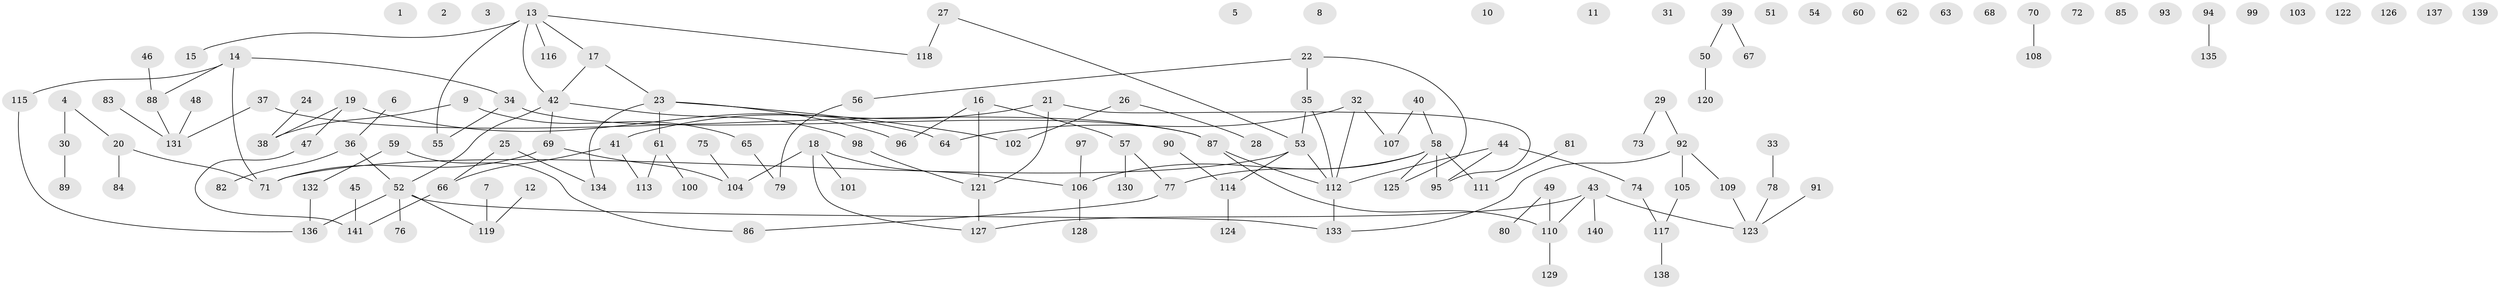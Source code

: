 // coarse degree distribution, {0: 0.24752475247524752, 2: 0.2376237623762376, 1: 0.2079207920792079, 6: 0.039603960396039604, 3: 0.1782178217821782, 4: 0.039603960396039604, 5: 0.0297029702970297, 7: 0.019801980198019802}
// Generated by graph-tools (version 1.1) at 2025/23/03/03/25 07:23:26]
// undirected, 141 vertices, 137 edges
graph export_dot {
graph [start="1"]
  node [color=gray90,style=filled];
  1;
  2;
  3;
  4;
  5;
  6;
  7;
  8;
  9;
  10;
  11;
  12;
  13;
  14;
  15;
  16;
  17;
  18;
  19;
  20;
  21;
  22;
  23;
  24;
  25;
  26;
  27;
  28;
  29;
  30;
  31;
  32;
  33;
  34;
  35;
  36;
  37;
  38;
  39;
  40;
  41;
  42;
  43;
  44;
  45;
  46;
  47;
  48;
  49;
  50;
  51;
  52;
  53;
  54;
  55;
  56;
  57;
  58;
  59;
  60;
  61;
  62;
  63;
  64;
  65;
  66;
  67;
  68;
  69;
  70;
  71;
  72;
  73;
  74;
  75;
  76;
  77;
  78;
  79;
  80;
  81;
  82;
  83;
  84;
  85;
  86;
  87;
  88;
  89;
  90;
  91;
  92;
  93;
  94;
  95;
  96;
  97;
  98;
  99;
  100;
  101;
  102;
  103;
  104;
  105;
  106;
  107;
  108;
  109;
  110;
  111;
  112;
  113;
  114;
  115;
  116;
  117;
  118;
  119;
  120;
  121;
  122;
  123;
  124;
  125;
  126;
  127;
  128;
  129;
  130;
  131;
  132;
  133;
  134;
  135;
  136;
  137;
  138;
  139;
  140;
  141;
  4 -- 20;
  4 -- 30;
  6 -- 36;
  7 -- 119;
  9 -- 38;
  9 -- 65;
  12 -- 119;
  13 -- 15;
  13 -- 17;
  13 -- 42;
  13 -- 55;
  13 -- 116;
  13 -- 118;
  14 -- 34;
  14 -- 71;
  14 -- 88;
  14 -- 115;
  16 -- 57;
  16 -- 96;
  16 -- 121;
  17 -- 23;
  17 -- 42;
  18 -- 101;
  18 -- 104;
  18 -- 106;
  18 -- 127;
  19 -- 38;
  19 -- 47;
  19 -- 64;
  20 -- 71;
  20 -- 84;
  21 -- 41;
  21 -- 95;
  21 -- 121;
  22 -- 35;
  22 -- 56;
  22 -- 125;
  23 -- 61;
  23 -- 96;
  23 -- 102;
  23 -- 134;
  24 -- 38;
  25 -- 66;
  25 -- 134;
  26 -- 28;
  26 -- 102;
  27 -- 53;
  27 -- 118;
  29 -- 73;
  29 -- 92;
  30 -- 89;
  32 -- 64;
  32 -- 107;
  32 -- 112;
  33 -- 78;
  34 -- 55;
  34 -- 87;
  35 -- 53;
  35 -- 112;
  36 -- 52;
  36 -- 82;
  37 -- 87;
  37 -- 131;
  39 -- 50;
  39 -- 67;
  40 -- 58;
  40 -- 107;
  41 -- 66;
  41 -- 113;
  42 -- 52;
  42 -- 69;
  42 -- 98;
  43 -- 110;
  43 -- 123;
  43 -- 127;
  43 -- 140;
  44 -- 74;
  44 -- 95;
  44 -- 112;
  45 -- 141;
  46 -- 88;
  47 -- 141;
  48 -- 131;
  49 -- 80;
  49 -- 110;
  50 -- 120;
  52 -- 76;
  52 -- 119;
  52 -- 133;
  52 -- 136;
  53 -- 71;
  53 -- 112;
  53 -- 114;
  56 -- 79;
  57 -- 77;
  57 -- 130;
  58 -- 77;
  58 -- 95;
  58 -- 106;
  58 -- 111;
  58 -- 125;
  59 -- 86;
  59 -- 132;
  61 -- 100;
  61 -- 113;
  65 -- 79;
  66 -- 141;
  69 -- 71;
  69 -- 104;
  70 -- 108;
  74 -- 117;
  75 -- 104;
  77 -- 86;
  78 -- 123;
  81 -- 111;
  83 -- 131;
  87 -- 110;
  87 -- 112;
  88 -- 131;
  90 -- 114;
  91 -- 123;
  92 -- 105;
  92 -- 109;
  92 -- 133;
  94 -- 135;
  97 -- 106;
  98 -- 121;
  105 -- 117;
  106 -- 128;
  109 -- 123;
  110 -- 129;
  112 -- 133;
  114 -- 124;
  115 -- 136;
  117 -- 138;
  121 -- 127;
  132 -- 136;
}
